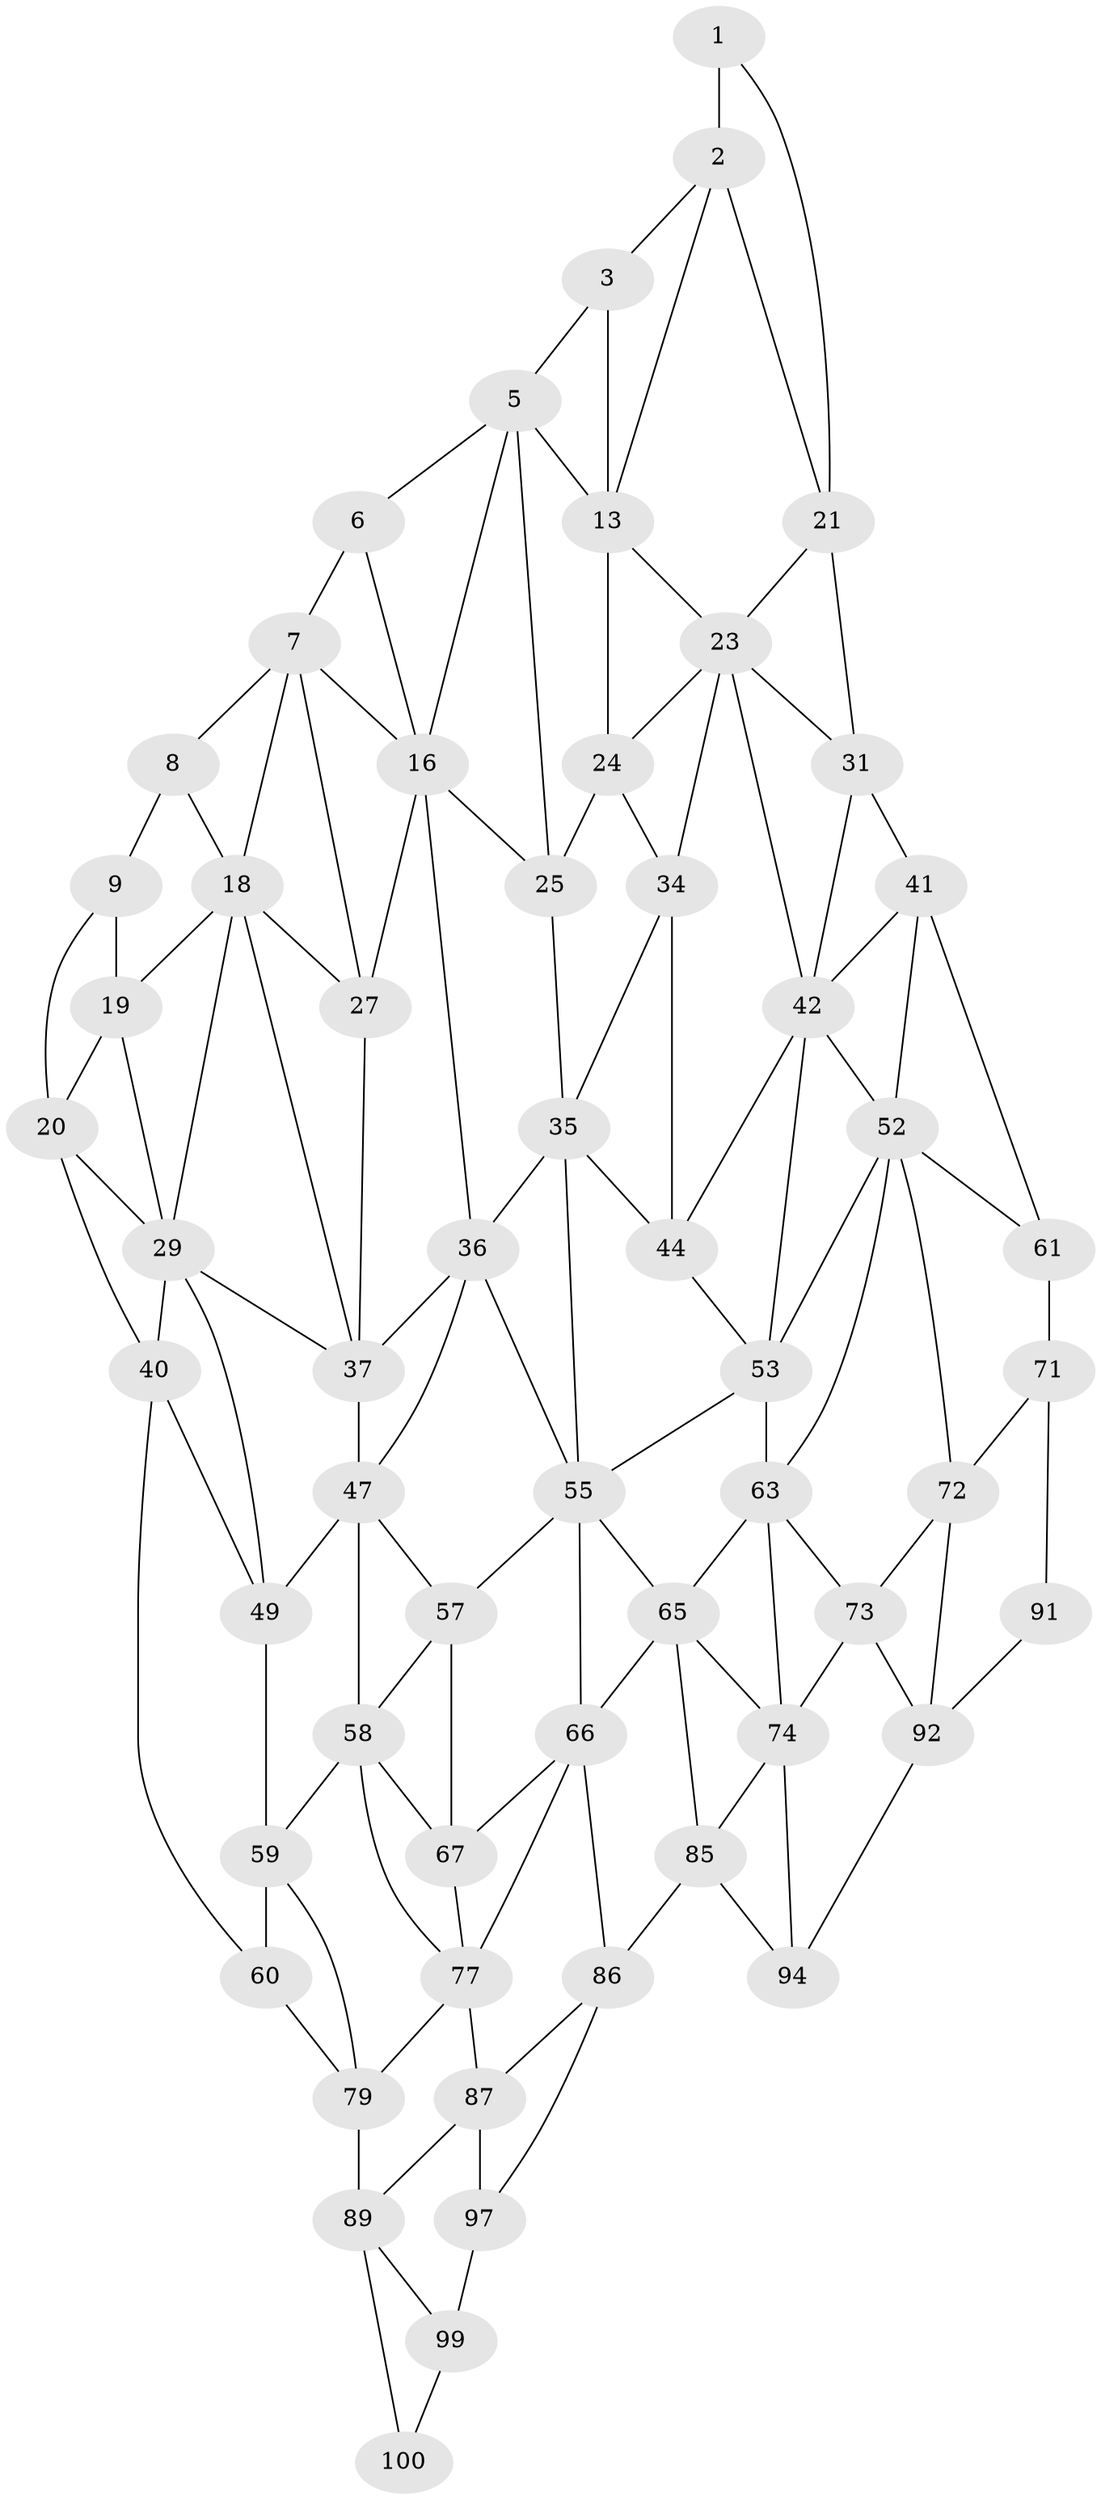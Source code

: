 // original degree distribution, {2: 0.04, 3: 0.32, 4: 0.64}
// Generated by graph-tools (version 1.1) at 2025/38/02/21/25 10:38:57]
// undirected, 58 vertices, 122 edges
graph export_dot {
graph [start="1"]
  node [color=gray90,style=filled];
  1 [super="+11"];
  2 [super="+12"];
  3 [super="+4"];
  5 [super="+15"];
  6;
  7 [super="+17"];
  8;
  9 [super="+10"];
  13 [super="+14"];
  16 [super="+26"];
  18 [super="+28"];
  19;
  20 [super="+30"];
  21 [super="+22"];
  23 [super="+33"];
  24;
  25;
  27;
  29 [super="+39"];
  31 [super="+32"];
  34;
  35 [super="+45"];
  36 [super="+46"];
  37 [super="+38"];
  40 [super="+50"];
  41 [super="+51"];
  42 [super="+43"];
  44;
  47 [super="+48"];
  49;
  52 [super="+62"];
  53 [super="+54"];
  55 [super="+56"];
  57;
  58 [super="+68"];
  59 [super="+69"];
  60 [super="+70"];
  61;
  63 [super="+64"];
  65 [super="+75"];
  66 [super="+76"];
  67;
  71 [super="+81"];
  72 [super="+82"];
  73 [super="+83"];
  74 [super="+84"];
  77 [super="+78"];
  79 [super="+80"];
  85 [super="+95"];
  86 [super="+96"];
  87 [super="+88"];
  89 [super="+90"];
  91;
  92 [super="+93"];
  94;
  97 [super="+98"];
  99;
  100;
  1 -- 2 [weight=2];
  1 -- 21;
  2 -- 3;
  2 -- 13;
  2 -- 21;
  3 -- 13 [weight=2];
  3 -- 5;
  5 -- 6;
  5 -- 16;
  5 -- 25;
  5 -- 13;
  6 -- 16;
  6 -- 7;
  7 -- 8;
  7 -- 16;
  7 -- 18;
  7 -- 27;
  8 -- 18;
  8 -- 9;
  9 -- 19;
  9 -- 20;
  13 -- 23;
  13 -- 24;
  16 -- 25;
  16 -- 27;
  16 -- 36;
  18 -- 19;
  18 -- 27;
  18 -- 29;
  18 -- 37;
  19 -- 29;
  19 -- 20;
  20 -- 40;
  20 -- 29;
  21 -- 31 [weight=2];
  21 -- 23;
  23 -- 24;
  23 -- 34;
  23 -- 31;
  23 -- 42;
  24 -- 34;
  24 -- 25;
  25 -- 35;
  27 -- 37;
  29 -- 40;
  29 -- 49;
  29 -- 37;
  31 -- 41;
  31 -- 42;
  34 -- 44;
  34 -- 35;
  35 -- 36 [weight=2];
  35 -- 44;
  35 -- 55;
  36 -- 37;
  36 -- 47;
  36 -- 55;
  37 -- 47 [weight=2];
  40 -- 49;
  40 -- 60;
  41 -- 42;
  41 -- 52;
  41 -- 61;
  42 -- 52;
  42 -- 44;
  42 -- 53;
  44 -- 53;
  47 -- 57;
  47 -- 49;
  47 -- 58;
  49 -- 59;
  52 -- 53;
  52 -- 72;
  52 -- 61;
  52 -- 63;
  53 -- 63 [weight=2];
  53 -- 55;
  55 -- 65;
  55 -- 57;
  55 -- 66;
  57 -- 67;
  57 -- 58;
  58 -- 59 [weight=2];
  58 -- 67;
  58 -- 77;
  59 -- 60 [weight=2];
  59 -- 79;
  60 -- 79;
  61 -- 71;
  63 -- 73;
  63 -- 65;
  63 -- 74;
  65 -- 66 [weight=2];
  65 -- 74;
  65 -- 85;
  66 -- 67;
  66 -- 77;
  66 -- 86;
  67 -- 77;
  71 -- 72 [weight=2];
  71 -- 91;
  72 -- 73 [weight=2];
  72 -- 92;
  73 -- 74 [weight=2];
  73 -- 92;
  74 -- 85;
  74 -- 94;
  77 -- 87 [weight=2];
  77 -- 79;
  79 -- 89 [weight=2];
  85 -- 86 [weight=2];
  85 -- 94;
  86 -- 87;
  86 -- 97;
  87 -- 97 [weight=2];
  87 -- 89;
  89 -- 99;
  89 -- 100;
  91 -- 92;
  92 -- 94;
  97 -- 99;
  99 -- 100;
}
